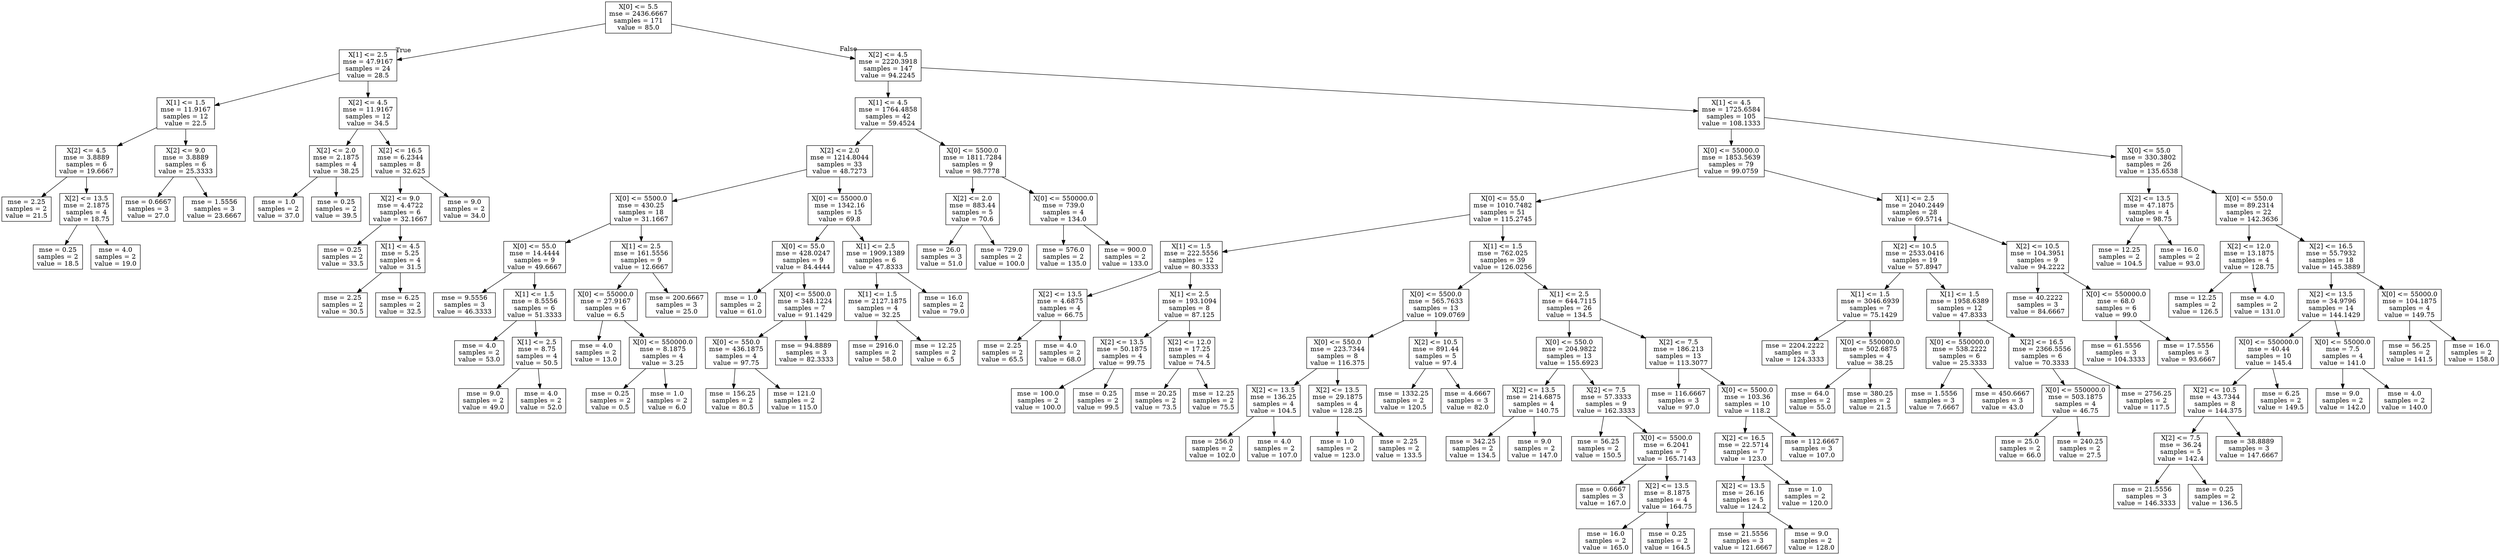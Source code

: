 digraph Tree {
node [shape=box] ;
0 [label="X[0] <= 5.5\nmse = 2436.6667\nsamples = 171\nvalue = 85.0"] ;
1 [label="X[1] <= 2.5\nmse = 47.9167\nsamples = 24\nvalue = 28.5"] ;
0 -> 1 [labeldistance=2.5, labelangle=45, headlabel="True"] ;
2 [label="X[1] <= 1.5\nmse = 11.9167\nsamples = 12\nvalue = 22.5"] ;
1 -> 2 ;
3 [label="X[2] <= 4.5\nmse = 3.8889\nsamples = 6\nvalue = 19.6667"] ;
2 -> 3 ;
4 [label="mse = 2.25\nsamples = 2\nvalue = 21.5"] ;
3 -> 4 ;
5 [label="X[2] <= 13.5\nmse = 2.1875\nsamples = 4\nvalue = 18.75"] ;
3 -> 5 ;
6 [label="mse = 0.25\nsamples = 2\nvalue = 18.5"] ;
5 -> 6 ;
7 [label="mse = 4.0\nsamples = 2\nvalue = 19.0"] ;
5 -> 7 ;
8 [label="X[2] <= 9.0\nmse = 3.8889\nsamples = 6\nvalue = 25.3333"] ;
2 -> 8 ;
9 [label="mse = 0.6667\nsamples = 3\nvalue = 27.0"] ;
8 -> 9 ;
10 [label="mse = 1.5556\nsamples = 3\nvalue = 23.6667"] ;
8 -> 10 ;
11 [label="X[2] <= 4.5\nmse = 11.9167\nsamples = 12\nvalue = 34.5"] ;
1 -> 11 ;
12 [label="X[2] <= 2.0\nmse = 2.1875\nsamples = 4\nvalue = 38.25"] ;
11 -> 12 ;
13 [label="mse = 1.0\nsamples = 2\nvalue = 37.0"] ;
12 -> 13 ;
14 [label="mse = 0.25\nsamples = 2\nvalue = 39.5"] ;
12 -> 14 ;
15 [label="X[2] <= 16.5\nmse = 6.2344\nsamples = 8\nvalue = 32.625"] ;
11 -> 15 ;
16 [label="X[2] <= 9.0\nmse = 4.4722\nsamples = 6\nvalue = 32.1667"] ;
15 -> 16 ;
17 [label="mse = 0.25\nsamples = 2\nvalue = 33.5"] ;
16 -> 17 ;
18 [label="X[1] <= 4.5\nmse = 5.25\nsamples = 4\nvalue = 31.5"] ;
16 -> 18 ;
19 [label="mse = 2.25\nsamples = 2\nvalue = 30.5"] ;
18 -> 19 ;
20 [label="mse = 6.25\nsamples = 2\nvalue = 32.5"] ;
18 -> 20 ;
21 [label="mse = 9.0\nsamples = 2\nvalue = 34.0"] ;
15 -> 21 ;
22 [label="X[2] <= 4.5\nmse = 2220.3918\nsamples = 147\nvalue = 94.2245"] ;
0 -> 22 [labeldistance=2.5, labelangle=-45, headlabel="False"] ;
23 [label="X[1] <= 4.5\nmse = 1764.4858\nsamples = 42\nvalue = 59.4524"] ;
22 -> 23 ;
24 [label="X[2] <= 2.0\nmse = 1214.8044\nsamples = 33\nvalue = 48.7273"] ;
23 -> 24 ;
25 [label="X[0] <= 5500.0\nmse = 430.25\nsamples = 18\nvalue = 31.1667"] ;
24 -> 25 ;
26 [label="X[0] <= 55.0\nmse = 14.4444\nsamples = 9\nvalue = 49.6667"] ;
25 -> 26 ;
27 [label="mse = 9.5556\nsamples = 3\nvalue = 46.3333"] ;
26 -> 27 ;
28 [label="X[1] <= 1.5\nmse = 8.5556\nsamples = 6\nvalue = 51.3333"] ;
26 -> 28 ;
29 [label="mse = 4.0\nsamples = 2\nvalue = 53.0"] ;
28 -> 29 ;
30 [label="X[1] <= 2.5\nmse = 8.75\nsamples = 4\nvalue = 50.5"] ;
28 -> 30 ;
31 [label="mse = 9.0\nsamples = 2\nvalue = 49.0"] ;
30 -> 31 ;
32 [label="mse = 4.0\nsamples = 2\nvalue = 52.0"] ;
30 -> 32 ;
33 [label="X[1] <= 2.5\nmse = 161.5556\nsamples = 9\nvalue = 12.6667"] ;
25 -> 33 ;
34 [label="X[0] <= 55000.0\nmse = 27.9167\nsamples = 6\nvalue = 6.5"] ;
33 -> 34 ;
35 [label="mse = 4.0\nsamples = 2\nvalue = 13.0"] ;
34 -> 35 ;
36 [label="X[0] <= 550000.0\nmse = 8.1875\nsamples = 4\nvalue = 3.25"] ;
34 -> 36 ;
37 [label="mse = 0.25\nsamples = 2\nvalue = 0.5"] ;
36 -> 37 ;
38 [label="mse = 1.0\nsamples = 2\nvalue = 6.0"] ;
36 -> 38 ;
39 [label="mse = 200.6667\nsamples = 3\nvalue = 25.0"] ;
33 -> 39 ;
40 [label="X[0] <= 55000.0\nmse = 1342.16\nsamples = 15\nvalue = 69.8"] ;
24 -> 40 ;
41 [label="X[0] <= 55.0\nmse = 428.0247\nsamples = 9\nvalue = 84.4444"] ;
40 -> 41 ;
42 [label="mse = 1.0\nsamples = 2\nvalue = 61.0"] ;
41 -> 42 ;
43 [label="X[0] <= 5500.0\nmse = 348.1224\nsamples = 7\nvalue = 91.1429"] ;
41 -> 43 ;
44 [label="X[0] <= 550.0\nmse = 436.1875\nsamples = 4\nvalue = 97.75"] ;
43 -> 44 ;
45 [label="mse = 156.25\nsamples = 2\nvalue = 80.5"] ;
44 -> 45 ;
46 [label="mse = 121.0\nsamples = 2\nvalue = 115.0"] ;
44 -> 46 ;
47 [label="mse = 94.8889\nsamples = 3\nvalue = 82.3333"] ;
43 -> 47 ;
48 [label="X[1] <= 2.5\nmse = 1909.1389\nsamples = 6\nvalue = 47.8333"] ;
40 -> 48 ;
49 [label="X[1] <= 1.5\nmse = 2127.1875\nsamples = 4\nvalue = 32.25"] ;
48 -> 49 ;
50 [label="mse = 2916.0\nsamples = 2\nvalue = 58.0"] ;
49 -> 50 ;
51 [label="mse = 12.25\nsamples = 2\nvalue = 6.5"] ;
49 -> 51 ;
52 [label="mse = 16.0\nsamples = 2\nvalue = 79.0"] ;
48 -> 52 ;
53 [label="X[0] <= 5500.0\nmse = 1811.7284\nsamples = 9\nvalue = 98.7778"] ;
23 -> 53 ;
54 [label="X[2] <= 2.0\nmse = 883.44\nsamples = 5\nvalue = 70.6"] ;
53 -> 54 ;
55 [label="mse = 26.0\nsamples = 3\nvalue = 51.0"] ;
54 -> 55 ;
56 [label="mse = 729.0\nsamples = 2\nvalue = 100.0"] ;
54 -> 56 ;
57 [label="X[0] <= 550000.0\nmse = 739.0\nsamples = 4\nvalue = 134.0"] ;
53 -> 57 ;
58 [label="mse = 576.0\nsamples = 2\nvalue = 135.0"] ;
57 -> 58 ;
59 [label="mse = 900.0\nsamples = 2\nvalue = 133.0"] ;
57 -> 59 ;
60 [label="X[1] <= 4.5\nmse = 1725.6584\nsamples = 105\nvalue = 108.1333"] ;
22 -> 60 ;
61 [label="X[0] <= 55000.0\nmse = 1853.5639\nsamples = 79\nvalue = 99.0759"] ;
60 -> 61 ;
62 [label="X[0] <= 55.0\nmse = 1010.7482\nsamples = 51\nvalue = 115.2745"] ;
61 -> 62 ;
63 [label="X[1] <= 1.5\nmse = 222.5556\nsamples = 12\nvalue = 80.3333"] ;
62 -> 63 ;
64 [label="X[2] <= 13.5\nmse = 4.6875\nsamples = 4\nvalue = 66.75"] ;
63 -> 64 ;
65 [label="mse = 2.25\nsamples = 2\nvalue = 65.5"] ;
64 -> 65 ;
66 [label="mse = 4.0\nsamples = 2\nvalue = 68.0"] ;
64 -> 66 ;
67 [label="X[1] <= 2.5\nmse = 193.1094\nsamples = 8\nvalue = 87.125"] ;
63 -> 67 ;
68 [label="X[2] <= 13.5\nmse = 50.1875\nsamples = 4\nvalue = 99.75"] ;
67 -> 68 ;
69 [label="mse = 100.0\nsamples = 2\nvalue = 100.0"] ;
68 -> 69 ;
70 [label="mse = 0.25\nsamples = 2\nvalue = 99.5"] ;
68 -> 70 ;
71 [label="X[2] <= 12.0\nmse = 17.25\nsamples = 4\nvalue = 74.5"] ;
67 -> 71 ;
72 [label="mse = 20.25\nsamples = 2\nvalue = 73.5"] ;
71 -> 72 ;
73 [label="mse = 12.25\nsamples = 2\nvalue = 75.5"] ;
71 -> 73 ;
74 [label="X[1] <= 1.5\nmse = 762.025\nsamples = 39\nvalue = 126.0256"] ;
62 -> 74 ;
75 [label="X[0] <= 5500.0\nmse = 565.7633\nsamples = 13\nvalue = 109.0769"] ;
74 -> 75 ;
76 [label="X[0] <= 550.0\nmse = 223.7344\nsamples = 8\nvalue = 116.375"] ;
75 -> 76 ;
77 [label="X[2] <= 13.5\nmse = 136.25\nsamples = 4\nvalue = 104.5"] ;
76 -> 77 ;
78 [label="mse = 256.0\nsamples = 2\nvalue = 102.0"] ;
77 -> 78 ;
79 [label="mse = 4.0\nsamples = 2\nvalue = 107.0"] ;
77 -> 79 ;
80 [label="X[2] <= 13.5\nmse = 29.1875\nsamples = 4\nvalue = 128.25"] ;
76 -> 80 ;
81 [label="mse = 1.0\nsamples = 2\nvalue = 123.0"] ;
80 -> 81 ;
82 [label="mse = 2.25\nsamples = 2\nvalue = 133.5"] ;
80 -> 82 ;
83 [label="X[2] <= 10.5\nmse = 891.44\nsamples = 5\nvalue = 97.4"] ;
75 -> 83 ;
84 [label="mse = 1332.25\nsamples = 2\nvalue = 120.5"] ;
83 -> 84 ;
85 [label="mse = 4.6667\nsamples = 3\nvalue = 82.0"] ;
83 -> 85 ;
86 [label="X[1] <= 2.5\nmse = 644.7115\nsamples = 26\nvalue = 134.5"] ;
74 -> 86 ;
87 [label="X[0] <= 550.0\nmse = 204.9822\nsamples = 13\nvalue = 155.6923"] ;
86 -> 87 ;
88 [label="X[2] <= 13.5\nmse = 214.6875\nsamples = 4\nvalue = 140.75"] ;
87 -> 88 ;
89 [label="mse = 342.25\nsamples = 2\nvalue = 134.5"] ;
88 -> 89 ;
90 [label="mse = 9.0\nsamples = 2\nvalue = 147.0"] ;
88 -> 90 ;
91 [label="X[2] <= 7.5\nmse = 57.3333\nsamples = 9\nvalue = 162.3333"] ;
87 -> 91 ;
92 [label="mse = 56.25\nsamples = 2\nvalue = 150.5"] ;
91 -> 92 ;
93 [label="X[0] <= 5500.0\nmse = 6.2041\nsamples = 7\nvalue = 165.7143"] ;
91 -> 93 ;
94 [label="mse = 0.6667\nsamples = 3\nvalue = 167.0"] ;
93 -> 94 ;
95 [label="X[2] <= 13.5\nmse = 8.1875\nsamples = 4\nvalue = 164.75"] ;
93 -> 95 ;
96 [label="mse = 16.0\nsamples = 2\nvalue = 165.0"] ;
95 -> 96 ;
97 [label="mse = 0.25\nsamples = 2\nvalue = 164.5"] ;
95 -> 97 ;
98 [label="X[2] <= 7.5\nmse = 186.213\nsamples = 13\nvalue = 113.3077"] ;
86 -> 98 ;
99 [label="mse = 116.6667\nsamples = 3\nvalue = 97.0"] ;
98 -> 99 ;
100 [label="X[0] <= 5500.0\nmse = 103.36\nsamples = 10\nvalue = 118.2"] ;
98 -> 100 ;
101 [label="X[2] <= 16.5\nmse = 22.5714\nsamples = 7\nvalue = 123.0"] ;
100 -> 101 ;
102 [label="X[2] <= 13.5\nmse = 26.16\nsamples = 5\nvalue = 124.2"] ;
101 -> 102 ;
103 [label="mse = 21.5556\nsamples = 3\nvalue = 121.6667"] ;
102 -> 103 ;
104 [label="mse = 9.0\nsamples = 2\nvalue = 128.0"] ;
102 -> 104 ;
105 [label="mse = 1.0\nsamples = 2\nvalue = 120.0"] ;
101 -> 105 ;
106 [label="mse = 112.6667\nsamples = 3\nvalue = 107.0"] ;
100 -> 106 ;
107 [label="X[1] <= 2.5\nmse = 2040.2449\nsamples = 28\nvalue = 69.5714"] ;
61 -> 107 ;
108 [label="X[2] <= 10.5\nmse = 2533.0416\nsamples = 19\nvalue = 57.8947"] ;
107 -> 108 ;
109 [label="X[1] <= 1.5\nmse = 3046.6939\nsamples = 7\nvalue = 75.1429"] ;
108 -> 109 ;
110 [label="mse = 2204.2222\nsamples = 3\nvalue = 124.3333"] ;
109 -> 110 ;
111 [label="X[0] <= 550000.0\nmse = 502.6875\nsamples = 4\nvalue = 38.25"] ;
109 -> 111 ;
112 [label="mse = 64.0\nsamples = 2\nvalue = 55.0"] ;
111 -> 112 ;
113 [label="mse = 380.25\nsamples = 2\nvalue = 21.5"] ;
111 -> 113 ;
114 [label="X[1] <= 1.5\nmse = 1958.6389\nsamples = 12\nvalue = 47.8333"] ;
108 -> 114 ;
115 [label="X[0] <= 550000.0\nmse = 538.2222\nsamples = 6\nvalue = 25.3333"] ;
114 -> 115 ;
116 [label="mse = 1.5556\nsamples = 3\nvalue = 7.6667"] ;
115 -> 116 ;
117 [label="mse = 450.6667\nsamples = 3\nvalue = 43.0"] ;
115 -> 117 ;
118 [label="X[2] <= 16.5\nmse = 2366.5556\nsamples = 6\nvalue = 70.3333"] ;
114 -> 118 ;
119 [label="X[0] <= 550000.0\nmse = 503.1875\nsamples = 4\nvalue = 46.75"] ;
118 -> 119 ;
120 [label="mse = 25.0\nsamples = 2\nvalue = 66.0"] ;
119 -> 120 ;
121 [label="mse = 240.25\nsamples = 2\nvalue = 27.5"] ;
119 -> 121 ;
122 [label="mse = 2756.25\nsamples = 2\nvalue = 117.5"] ;
118 -> 122 ;
123 [label="X[2] <= 10.5\nmse = 104.3951\nsamples = 9\nvalue = 94.2222"] ;
107 -> 123 ;
124 [label="mse = 40.2222\nsamples = 3\nvalue = 84.6667"] ;
123 -> 124 ;
125 [label="X[0] <= 550000.0\nmse = 68.0\nsamples = 6\nvalue = 99.0"] ;
123 -> 125 ;
126 [label="mse = 61.5556\nsamples = 3\nvalue = 104.3333"] ;
125 -> 126 ;
127 [label="mse = 17.5556\nsamples = 3\nvalue = 93.6667"] ;
125 -> 127 ;
128 [label="X[0] <= 55.0\nmse = 330.3802\nsamples = 26\nvalue = 135.6538"] ;
60 -> 128 ;
129 [label="X[2] <= 13.5\nmse = 47.1875\nsamples = 4\nvalue = 98.75"] ;
128 -> 129 ;
130 [label="mse = 12.25\nsamples = 2\nvalue = 104.5"] ;
129 -> 130 ;
131 [label="mse = 16.0\nsamples = 2\nvalue = 93.0"] ;
129 -> 131 ;
132 [label="X[0] <= 550.0\nmse = 89.2314\nsamples = 22\nvalue = 142.3636"] ;
128 -> 132 ;
133 [label="X[2] <= 12.0\nmse = 13.1875\nsamples = 4\nvalue = 128.75"] ;
132 -> 133 ;
134 [label="mse = 12.25\nsamples = 2\nvalue = 126.5"] ;
133 -> 134 ;
135 [label="mse = 4.0\nsamples = 2\nvalue = 131.0"] ;
133 -> 135 ;
136 [label="X[2] <= 16.5\nmse = 55.7932\nsamples = 18\nvalue = 145.3889"] ;
132 -> 136 ;
137 [label="X[2] <= 13.5\nmse = 34.9796\nsamples = 14\nvalue = 144.1429"] ;
136 -> 137 ;
138 [label="X[0] <= 550000.0\nmse = 40.44\nsamples = 10\nvalue = 145.4"] ;
137 -> 138 ;
139 [label="X[2] <= 10.5\nmse = 43.7344\nsamples = 8\nvalue = 144.375"] ;
138 -> 139 ;
140 [label="X[2] <= 7.5\nmse = 36.24\nsamples = 5\nvalue = 142.4"] ;
139 -> 140 ;
141 [label="mse = 21.5556\nsamples = 3\nvalue = 146.3333"] ;
140 -> 141 ;
142 [label="mse = 0.25\nsamples = 2\nvalue = 136.5"] ;
140 -> 142 ;
143 [label="mse = 38.8889\nsamples = 3\nvalue = 147.6667"] ;
139 -> 143 ;
144 [label="mse = 6.25\nsamples = 2\nvalue = 149.5"] ;
138 -> 144 ;
145 [label="X[0] <= 55000.0\nmse = 7.5\nsamples = 4\nvalue = 141.0"] ;
137 -> 145 ;
146 [label="mse = 9.0\nsamples = 2\nvalue = 142.0"] ;
145 -> 146 ;
147 [label="mse = 4.0\nsamples = 2\nvalue = 140.0"] ;
145 -> 147 ;
148 [label="X[0] <= 55000.0\nmse = 104.1875\nsamples = 4\nvalue = 149.75"] ;
136 -> 148 ;
149 [label="mse = 56.25\nsamples = 2\nvalue = 141.5"] ;
148 -> 149 ;
150 [label="mse = 16.0\nsamples = 2\nvalue = 158.0"] ;
148 -> 150 ;
}